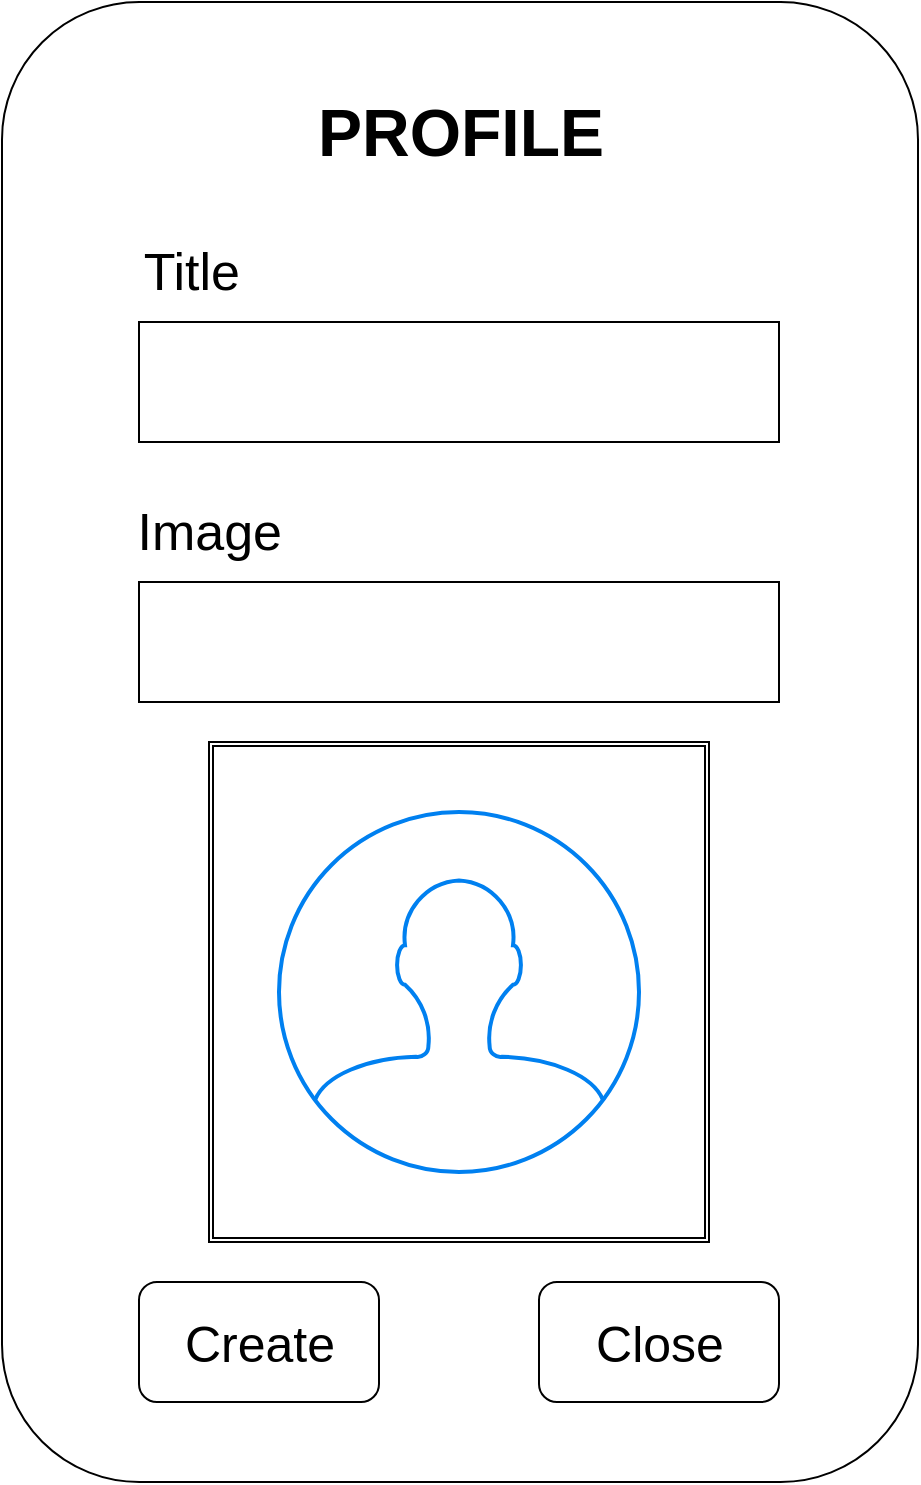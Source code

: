 <mxfile>
    <diagram id="x-srWhqyRwXltMXBsB6Q" name="Page-1">
        <mxGraphModel dx="1948" dy="850" grid="1" gridSize="10" guides="1" tooltips="1" connect="1" arrows="1" fold="1" page="1" pageScale="1" pageWidth="1654" pageHeight="1169" math="0" shadow="0">
            <root>
                <mxCell id="0"/>
                <mxCell id="1" parent="0"/>
                <mxCell id="3" value="" style="rounded=1;whiteSpace=wrap;html=1;" parent="1" vertex="1">
                    <mxGeometry x="598" y="260" width="458" height="740" as="geometry"/>
                </mxCell>
                <mxCell id="4" value="" style="rounded=0;whiteSpace=wrap;html=1;" parent="1" vertex="1">
                    <mxGeometry x="666.5" y="420" width="320" height="60" as="geometry"/>
                </mxCell>
                <mxCell id="6" value="Create" style="rounded=1;whiteSpace=wrap;html=1;fontSize=25;labelBorderColor=none;" parent="1" vertex="1">
                    <mxGeometry x="666.5" y="900" width="120" height="60" as="geometry"/>
                </mxCell>
                <mxCell id="7" value="Title" style="text;html=1;strokeColor=none;fillColor=none;align=right;verticalAlign=middle;whiteSpace=wrap;rounded=0;fontSize=26;gradientColor=none;labelPosition=left;verticalLabelPosition=middle;" parent="1" vertex="1">
                    <mxGeometry x="718.5" y="380" width="220" height="30" as="geometry"/>
                </mxCell>
                <mxCell id="10" value="PROFILE" style="text;html=1;strokeColor=none;fillColor=none;align=center;verticalAlign=middle;whiteSpace=wrap;rounded=0;fontSize=33;fontStyle=1" parent="1" vertex="1">
                    <mxGeometry x="715.5" y="310" width="223" height="30" as="geometry"/>
                </mxCell>
                <mxCell id="11" value="Close" style="rounded=1;whiteSpace=wrap;html=1;fontSize=25;labelBorderColor=none;" parent="1" vertex="1">
                    <mxGeometry x="866.5" y="900" width="120" height="60" as="geometry"/>
                </mxCell>
                <mxCell id="12" value="" style="rounded=0;whiteSpace=wrap;html=1;" parent="1" vertex="1">
                    <mxGeometry x="666.5" y="550" width="320" height="60" as="geometry"/>
                </mxCell>
                <mxCell id="13" value="Image" style="text;html=1;strokeColor=none;fillColor=none;align=right;verticalAlign=middle;whiteSpace=wrap;rounded=0;fontSize=26;gradientColor=none;labelPosition=left;verticalLabelPosition=middle;" parent="1" vertex="1">
                    <mxGeometry x="739.5" y="510" width="220" height="30" as="geometry"/>
                </mxCell>
                <mxCell id="14" value="" style="shape=ext;double=1;whiteSpace=wrap;html=1;aspect=fixed;" vertex="1" parent="1">
                    <mxGeometry x="701.5" y="630" width="250" height="250" as="geometry"/>
                </mxCell>
                <mxCell id="15" value="" style="html=1;verticalLabelPosition=bottom;align=center;labelBackgroundColor=#ffffff;verticalAlign=top;strokeWidth=2;strokeColor=#0080F0;shadow=0;dashed=0;shape=mxgraph.ios7.icons.user;" vertex="1" parent="1">
                    <mxGeometry x="736.5" y="665" width="180" height="180" as="geometry"/>
                </mxCell>
            </root>
        </mxGraphModel>
    </diagram>
</mxfile>